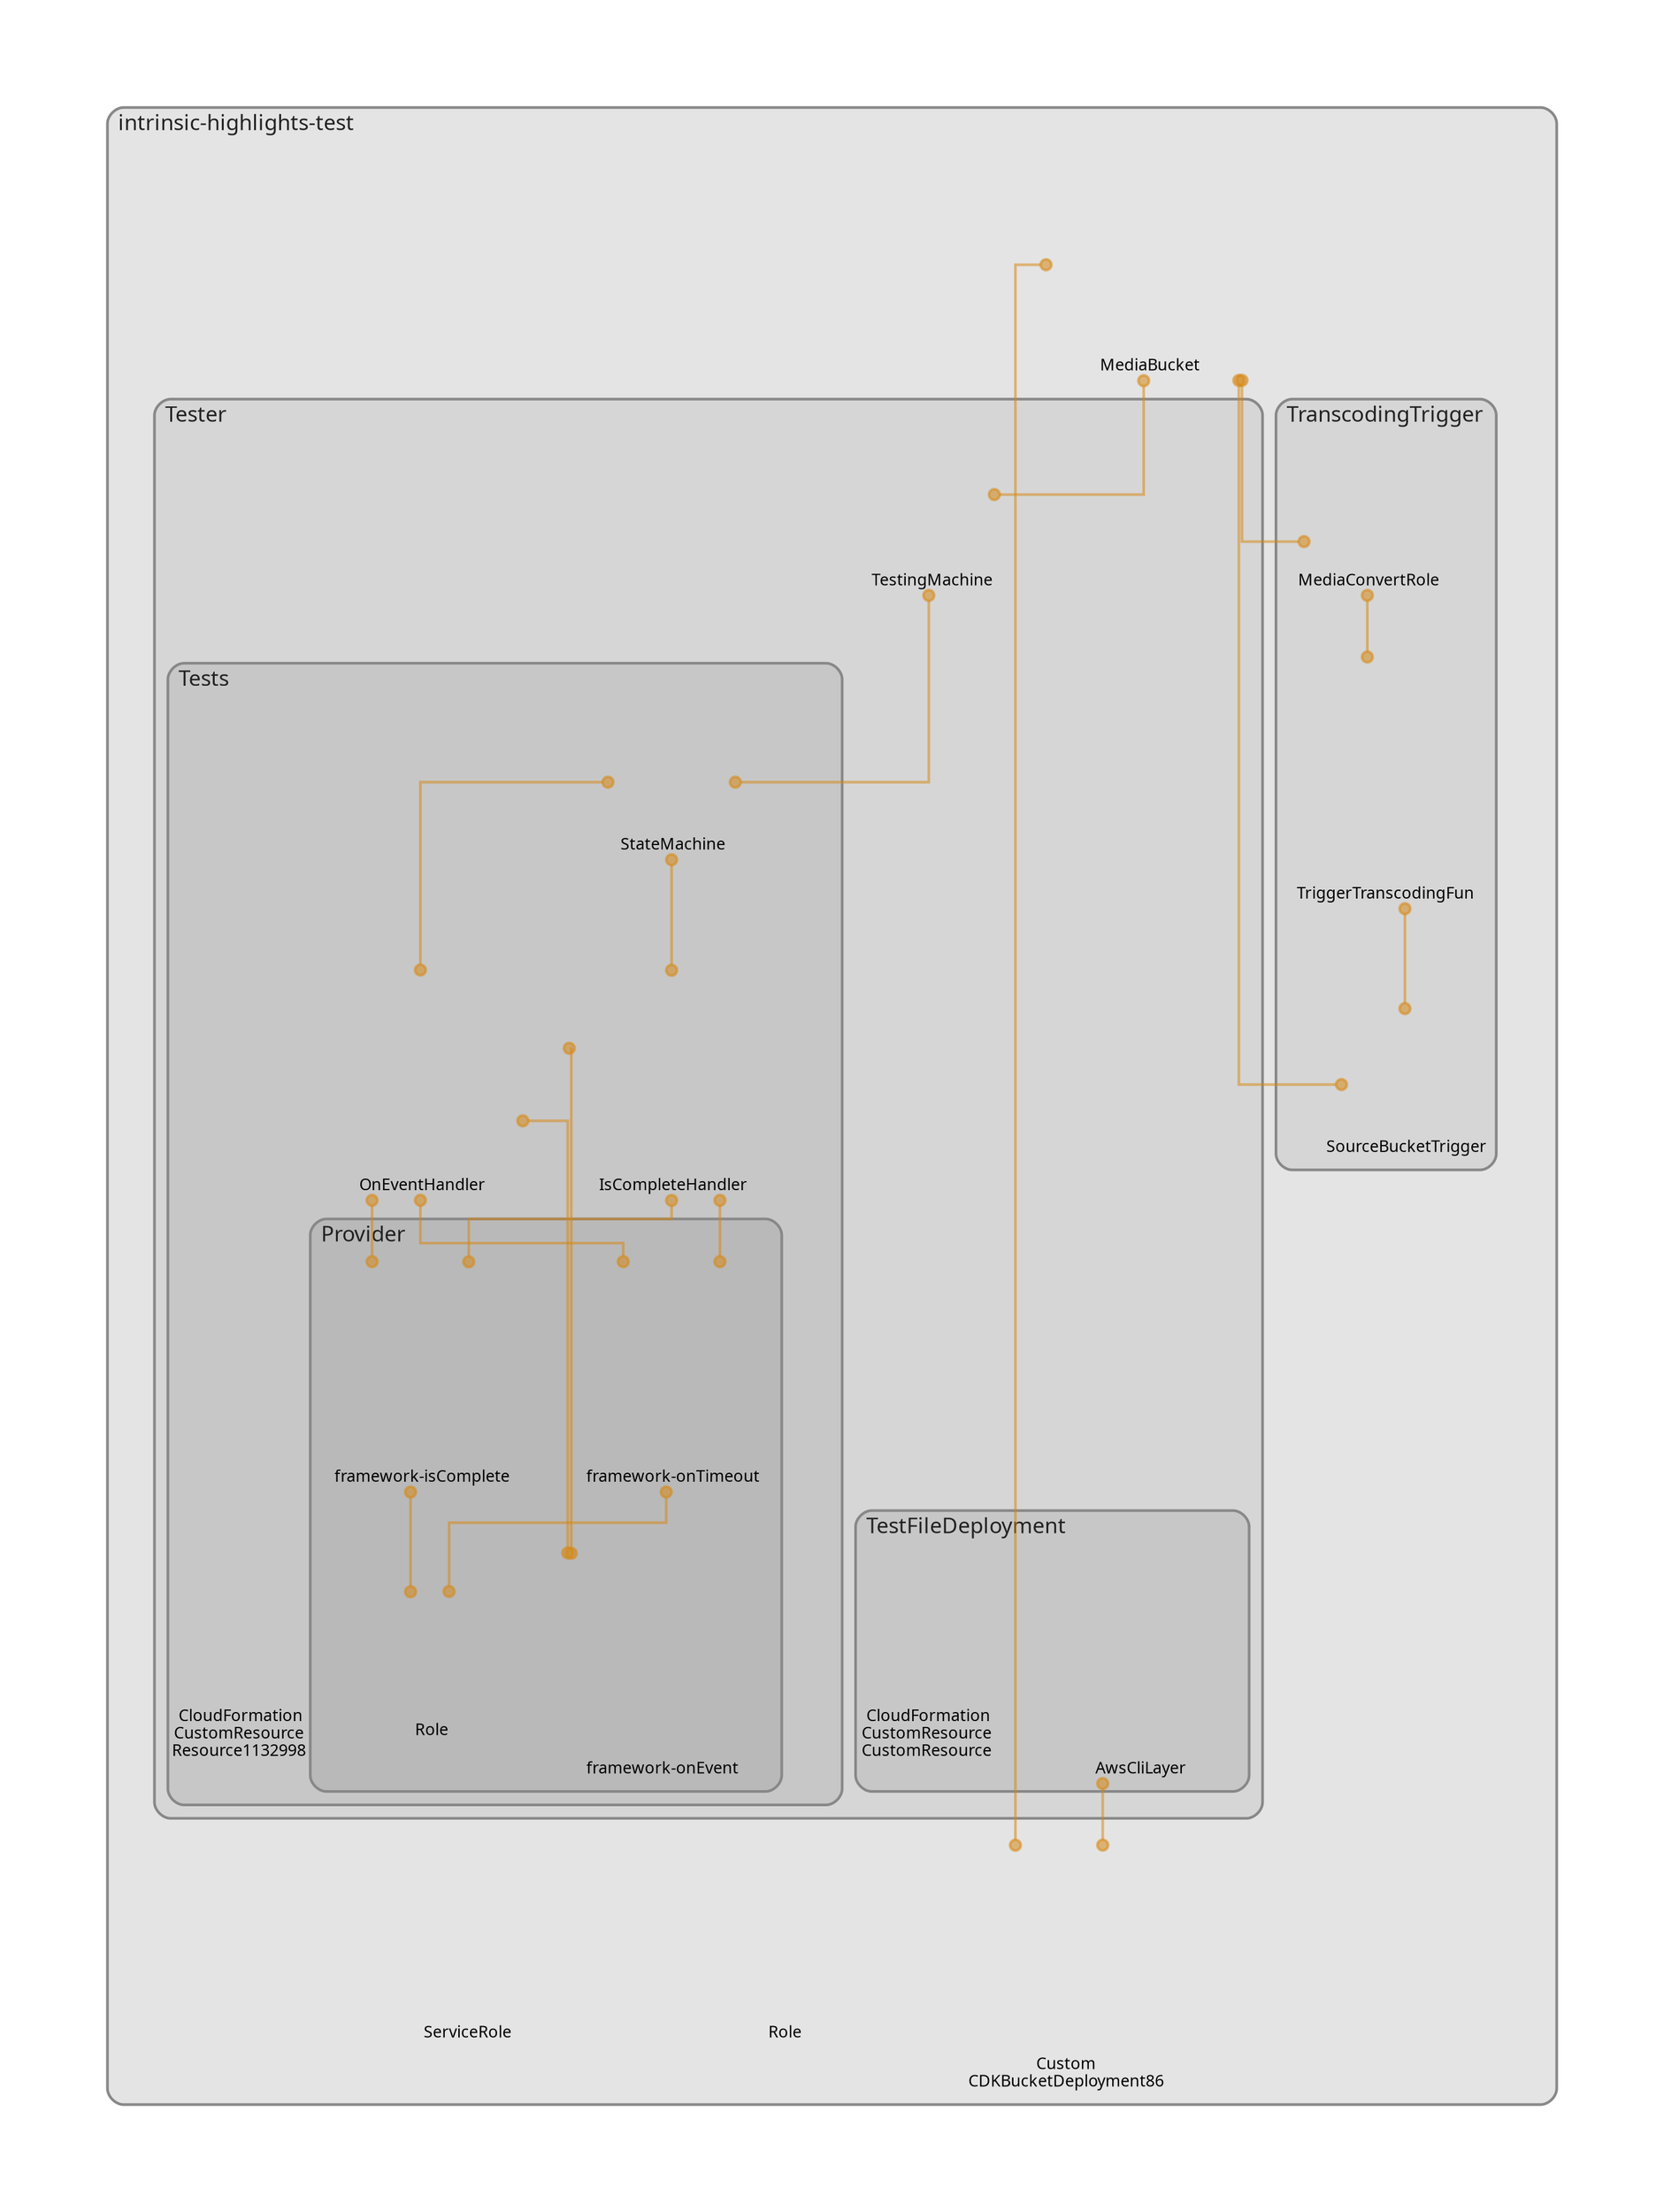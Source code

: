 digraph "Diagram" {
  splines = "ortho";
  pad = "1.0";
  nodesep = "0.60";
  ranksep = "0.75";
  fontname = "Sans-Serif";
  fontsize = "15";
  dpi = "200";
  rankdir = "BT";
  compound = "true";
  fontcolor = "#222222";
  edge [
    color = "#D5871488",
    penwidth = 2,
    arrowhead = "dot",
    arrowtail = "dot",
  ];
  node [
    shape = "box",
    style = "rounded",
    fixedsize = true,
    width = 1.7,
    height = 1.7,
    labelloc = "c",
    imagescale = true,
    fontname = "Sans-Serif",
    fontsize = 8,
    margin = 8,
  ];
  subgraph "intrinsic-highlights-test" {
    subgraph "cluster-SubGraph.intrinsic-highlights-test" {
      graph [
        label = "intrinsic-highlights-test",
        labelloc = "b",
        labeljust = "l",
        margin = "10",
        fontsize = "16",
        penwidth = "2",
        pencolor = "#888888",
        style = "filled,rounded",
        fillcolor = "#e4e4e4",
      ];
      "intrinsic-highlights-test/MediaBucket" [
        label = " MediaBucket",
        fontsize = 12,
        image = "/Users/matthewbonig/.nvm/versions/node/v16.14.2/lib/node_modules/cdk-dia/icons/aws/Service/Arch_Storage/64/Arch_Amazon-S3-Standard_64@5x.png",
        imagescale = "true",
        imagepos = "tc",
        penwidth = "0",
        shape = "node",
        fixedsize = "true",
        labelloc = "b",
        width = 2,
        height = 2.266,
      ];
      "intrinsic-highlights-test/Custom__CDKBucketDeployment8693BB64968944B69AAFB0CC9EB8756C" [
        label = " Custom \nCDKBucketDeployment86",
        fontsize = 12,
        image = "/Users/matthewbonig/.nvm/versions/node/v16.14.2/lib/node_modules/cdk-dia/icons/aws/Service/Arch_Compute/64/Arch_AWS-Lambda_64@5x.png",
        imagescale = "true",
        imagepos = "tc",
        penwidth = "0",
        shape = "node",
        fixedsize = "true",
        labelloc = "b",
        width = 2,
        height = 2.4819999999999998,
      ];
      "intrinsic-highlights-test/BucketNotificationsHandler050a0587b7544547bf325f094a3db834/Role" [
        label = " Role",
        fontsize = 12,
        image = "/Users/matthewbonig/.nvm/versions/node/v16.14.2/lib/node_modules/cdk-dia/icons/aws/Service/Arch_Security-Identity-Compliance/64/Arch_AWS-Identity-and-Access-Management_64@5x.png",
        imagescale = "true",
        imagepos = "tc",
        penwidth = "0",
        shape = "node",
        fixedsize = "true",
        labelloc = "b",
        width = 1.2,
        height = 1.466,
      ];
      "intrinsic-highlights-test/LogRetentionaae0aa3c5b4d4f87b02d85b201efdd8a/ServiceRole" [
        label = " ServiceRole",
        fontsize = 12,
        image = "/Users/matthewbonig/.nvm/versions/node/v16.14.2/lib/node_modules/cdk-dia/icons/aws/Service/Arch_Security-Identity-Compliance/64/Arch_AWS-Identity-and-Access-Management_64@5x.png",
        imagescale = "true",
        imagepos = "tc",
        penwidth = "0",
        shape = "node",
        fixedsize = "true",
        labelloc = "b",
        width = 1.2,
        height = 1.466,
      ];
      subgraph "cluster-SubGraph.TranscodingTrigger" {
        graph [
          label = "TranscodingTrigger",
          labelloc = "b",
          labeljust = "l",
          margin = "10",
          fontsize = "16",
          penwidth = "2",
          pencolor = "#888888",
          style = "filled,rounded",
          fillcolor = "#d6d6d6",
        ];
        "intrinsic-highlights-test/TranscodingTrigger/MediaConvertRole" [
          label = " MediaConvertRole",
          fontsize = 12,
          image = "/Users/matthewbonig/.nvm/versions/node/v16.14.2/lib/node_modules/cdk-dia/icons/aws/Service/Arch_Security-Identity-Compliance/64/Arch_AWS-Identity-and-Access-Management_64@5x.png",
          imagescale = "true",
          imagepos = "tc",
          penwidth = "0",
          shape = "node",
          fixedsize = "true",
          labelloc = "b",
          width = 1.2,
          height = 1.466,
        ];
        "intrinsic-highlights-test/TranscodingTrigger/TriggerTranscodingFunction" [
          label = "\nTriggerTranscodingFun",
          fontsize = 12,
          image = "/Users/matthewbonig/.nvm/versions/node/v16.14.2/lib/node_modules/cdk-dia/icons/aws/Service/Arch_Compute/64/Arch_AWS-Lambda_64@5x.png",
          imagescale = "true",
          imagepos = "tc",
          penwidth = "0",
          shape = "node",
          fixedsize = "true",
          labelloc = "b",
          width = 2,
          height = 2.4819999999999998,
        ];
        "intrinsic-highlights-test/TranscodingTrigger/SourceBucketTrigger" [
          label = " SourceBucketTrigger",
          fontsize = 12,
          image = "/Users/matthewbonig/.nvm/versions/node/v16.14.2/lib/node_modules/cdk-dia/icons/aws/Service/Arch_App-Integration/Arch_64/Arch_Amazon-EventBridge_64@5x.png",
          imagescale = "true",
          imagepos = "tc",
          penwidth = "0",
          shape = "node",
          fixedsize = "true",
          labelloc = "b",
          width = 1.2,
          height = 1.466,
        ];
      }
      subgraph "cluster-SubGraph.Tester" {
        graph [
          label = "Tester",
          labelloc = "b",
          labeljust = "l",
          margin = "10",
          fontsize = "16",
          penwidth = "2",
          pencolor = "#888888",
          style = "filled,rounded",
          fillcolor = "#d6d6d6",
        ];
        "intrinsic-highlights-test/Tester/TestingMachine" [
          label = " TestingMachine",
          fontsize = 12,
          image = "/Users/matthewbonig/.nvm/versions/node/v16.14.2/lib/node_modules/cdk-dia/icons/aws/Service/Arch_App-Integration/Arch_64/Arch_AWS-Step-Functions_64@5x.png",
          imagescale = "true",
          imagepos = "tc",
          penwidth = "0",
          shape = "node",
          fixedsize = "true",
          labelloc = "b",
          width = 1.2,
          height = 1.466,
        ];
        subgraph "cluster-SubGraph.TestFileDeployment" {
          graph [
            label = "TestFileDeployment",
            labelloc = "b",
            labeljust = "l",
            margin = "10",
            fontsize = "16",
            penwidth = "2",
            pencolor = "#888888",
            style = "filled,rounded",
            fillcolor = "#c7c7c7",
          ];
          "intrinsic-highlights-test/Tester/TestFileDeployment/AwsCliLayer" [
            label = " AwsCliLayer",
            fontsize = 12,
            image = "/Users/matthewbonig/.nvm/versions/node/v16.14.2/lib/node_modules/cdk-dia/icons/aws/Service/Arch_Compute/64/Arch_AWS-Lambda_64@5x.png",
            imagescale = "true",
            imagepos = "tc",
            penwidth = "0",
            shape = "node",
            fixedsize = "true",
            labelloc = "b",
            width = 2,
            height = 2.266,
          ];
          "intrinsic-highlights-test/Tester/TestFileDeployment/CustomResource" [
            label = " CloudFormation\nCustomResource\nCustomResource",
            fontsize = 12,
            image = "/Users/matthewbonig/.nvm/versions/node/v16.14.2/lib/node_modules/cdk-dia/icons/aws/Service/Arch_Management-Governance/64/Arch_AWS-CloudFormation_64@5x.png",
            imagescale = "true",
            imagepos = "tc",
            penwidth = "0",
            shape = "node",
            fixedsize = "true",
            labelloc = "b",
            width = 1.2,
            height = 1.898,
          ];
        }
        subgraph "cluster-SubGraph.Tests" {
          graph [
            label = "Tests",
            labelloc = "b",
            labeljust = "l",
            margin = "10",
            fontsize = "16",
            penwidth = "2",
            pencolor = "#888888",
            style = "filled,rounded",
            fillcolor = "#c7c7c7",
          ];
          "intrinsic-highlights-test/Tester/Tests/StateMachine" [
            label = " StateMachine",
            fontsize = 12,
            image = "/Users/matthewbonig/.nvm/versions/node/v16.14.2/lib/node_modules/cdk-dia/icons/aws/Service/Arch_App-Integration/Arch_64/Arch_AWS-Step-Functions_64@5x.png",
            imagescale = "true",
            imagepos = "tc",
            penwidth = "0",
            shape = "node",
            fixedsize = "true",
            labelloc = "b",
            width = 1.2,
            height = 1.466,
          ];
          "intrinsic-highlights-test/Tester/Tests/OnEventHandler" [
            label = " OnEventHandler",
            fontsize = 12,
            image = "/Users/matthewbonig/.nvm/versions/node/v16.14.2/lib/node_modules/cdk-dia/icons/aws/Service/Arch_Compute/64/Arch_AWS-Lambda_64@5x.png",
            imagescale = "true",
            imagepos = "tc",
            penwidth = "0",
            shape = "node",
            fixedsize = "true",
            labelloc = "b",
            width = 2,
            height = 2.266,
          ];
          "intrinsic-highlights-test/Tester/Tests/IsCompleteHandler" [
            label = " IsCompleteHandler",
            fontsize = 12,
            image = "/Users/matthewbonig/.nvm/versions/node/v16.14.2/lib/node_modules/cdk-dia/icons/aws/Service/Arch_Compute/64/Arch_AWS-Lambda_64@5x.png",
            imagescale = "true",
            imagepos = "tc",
            penwidth = "0",
            shape = "node",
            fixedsize = "true",
            labelloc = "b",
            width = 2,
            height = 2.266,
          ];
          "intrinsic-highlights-test/Tester/Tests/Resource1132998" [
            label = " CloudFormation\nCustomResource\nResource1132998",
            fontsize = 12,
            image = "/Users/matthewbonig/.nvm/versions/node/v16.14.2/lib/node_modules/cdk-dia/icons/aws/Service/Arch_Management-Governance/64/Arch_AWS-CloudFormation_64@5x.png",
            imagescale = "true",
            imagepos = "tc",
            penwidth = "0",
            shape = "node",
            fixedsize = "true",
            labelloc = "b",
            width = 1.2,
            height = 1.898,
          ];
          subgraph "cluster-SubGraph.Provider" {
            graph [
              label = "Provider",
              labelloc = "b",
              labeljust = "l",
              margin = "10",
              fontsize = "16",
              penwidth = "2",
              pencolor = "#888888",
              style = "filled,rounded",
              fillcolor = "#b9b9b9",
            ];
            "intrinsic-highlights-test/Tester/Tests/Provider/framework-onEvent" [
              label = " framework-onEvent",
              fontsize = 12,
              image = "/Users/matthewbonig/.nvm/versions/node/v16.14.2/lib/node_modules/cdk-dia/icons/aws/Service/Arch_Compute/64/Arch_AWS-Lambda_64@5x.png",
              imagescale = "true",
              imagepos = "tc",
              penwidth = "0",
              shape = "node",
              fixedsize = "true",
              labelloc = "b",
              width = 2,
              height = 2.266,
            ];
            "intrinsic-highlights-test/Tester/Tests/Provider/framework-isComplete" [
              label = " framework-isComplete",
              fontsize = 12,
              image = "/Users/matthewbonig/.nvm/versions/node/v16.14.2/lib/node_modules/cdk-dia/icons/aws/Service/Arch_Compute/64/Arch_AWS-Lambda_64@5x.png",
              imagescale = "true",
              imagepos = "tc",
              penwidth = "0",
              shape = "node",
              fixedsize = "true",
              labelloc = "b",
              width = 2,
              height = 2.266,
            ];
            "intrinsic-highlights-test/Tester/Tests/Provider/framework-onTimeout" [
              label = " framework-onTimeout",
              fontsize = 12,
              image = "/Users/matthewbonig/.nvm/versions/node/v16.14.2/lib/node_modules/cdk-dia/icons/aws/Service/Arch_Compute/64/Arch_AWS-Lambda_64@5x.png",
              imagescale = "true",
              imagepos = "tc",
              penwidth = "0",
              shape = "node",
              fixedsize = "true",
              labelloc = "b",
              width = 2,
              height = 2.266,
            ];
            "intrinsic-highlights-test/Tester/Tests/Provider/waiter-state-machine/Role" [
              label = " Role",
              fontsize = 12,
              image = "/Users/matthewbonig/.nvm/versions/node/v16.14.2/lib/node_modules/cdk-dia/icons/aws/Service/Arch_Security-Identity-Compliance/64/Arch_AWS-Identity-and-Access-Management_64@5x.png",
              imagescale = "true",
              imagepos = "tc",
              penwidth = "0",
              shape = "node",
              fixedsize = "true",
              labelloc = "b",
              width = 1.2,
              height = 1.466,
            ];
          }
        }
      }
    }
  }
  "intrinsic-highlights-test/TranscodingTrigger/MediaConvertRole" -> "intrinsic-highlights-test/MediaBucket" [
    dir = "both",
  ];
  "intrinsic-highlights-test/TranscodingTrigger/TriggerTranscodingFunction" -> "intrinsic-highlights-test/TranscodingTrigger/MediaConvertRole" [
    dir = "both",
  ];
  "intrinsic-highlights-test/TranscodingTrigger/SourceBucketTrigger" -> "intrinsic-highlights-test/MediaBucket" [
    dir = "both",
  ];
  "intrinsic-highlights-test/TranscodingTrigger/SourceBucketTrigger" -> "intrinsic-highlights-test/TranscodingTrigger/TriggerTranscodingFunction" [
    dir = "both",
  ];
  "intrinsic-highlights-test/Tester/TestingMachine" -> "intrinsic-highlights-test/MediaBucket" [
    dir = "both",
  ];
  "intrinsic-highlights-test/Tester/Tests/StateMachine" -> "intrinsic-highlights-test/Tester/TestingMachine" [
    dir = "both",
  ];
  "intrinsic-highlights-test/Tester/Tests/OnEventHandler" -> "intrinsic-highlights-test/Tester/Tests/StateMachine" [
    dir = "both",
  ];
  "intrinsic-highlights-test/Tester/Tests/IsCompleteHandler" -> "intrinsic-highlights-test/Tester/Tests/StateMachine" [
    dir = "both",
  ];
  "intrinsic-highlights-test/Tester/Tests/Provider/framework-onEvent" -> "intrinsic-highlights-test/Tester/Tests/OnEventHandler" [
    dir = "both",
  ];
  "intrinsic-highlights-test/Tester/Tests/Provider/framework-onEvent" -> "intrinsic-highlights-test/Tester/Tests/IsCompleteHandler" [
    dir = "both",
  ];
  "intrinsic-highlights-test/Tester/Tests/Provider/framework-isComplete" -> "intrinsic-highlights-test/Tester/Tests/OnEventHandler" [
    dir = "both",
  ];
  "intrinsic-highlights-test/Tester/Tests/Provider/framework-isComplete" -> "intrinsic-highlights-test/Tester/Tests/IsCompleteHandler" [
    dir = "both",
  ];
  "intrinsic-highlights-test/Tester/Tests/Provider/framework-onTimeout" -> "intrinsic-highlights-test/Tester/Tests/OnEventHandler" [
    dir = "both",
  ];
  "intrinsic-highlights-test/Tester/Tests/Provider/framework-onTimeout" -> "intrinsic-highlights-test/Tester/Tests/IsCompleteHandler" [
    dir = "both",
  ];
  "intrinsic-highlights-test/Tester/Tests/Provider/waiter-state-machine/Role" -> "intrinsic-highlights-test/Tester/Tests/Provider/framework-isComplete" [
    dir = "both",
  ];
  "intrinsic-highlights-test/Tester/Tests/Provider/waiter-state-machine/Role" -> "intrinsic-highlights-test/Tester/Tests/Provider/framework-onTimeout" [
    dir = "both",
  ];
  "intrinsic-highlights-test/Custom__CDKBucketDeployment8693BB64968944B69AAFB0CC9EB8756C" -> "intrinsic-highlights-test/MediaBucket" [
    dir = "both",
  ];
  "intrinsic-highlights-test/Custom__CDKBucketDeployment8693BB64968944B69AAFB0CC9EB8756C" -> "intrinsic-highlights-test/Tester/TestFileDeployment/AwsCliLayer" [
    dir = "both",
  ];
}